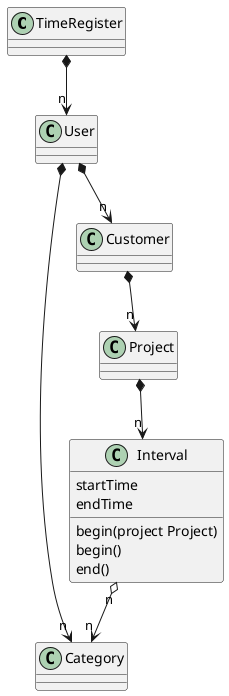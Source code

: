 @startuml

class TimeRegister
class User
class Project 
class Category
class Interval {
  startTime
  endTime
  begin(project Project)
  begin()
  end()
}
class Customer

TimeRegister *-down-> "n" User
User *-down-> "n" Customer
Customer *-down-> "n" Project
User *-down-> "n" Category
Project *-down-> "n" Interval
Interval "n" o-down-> "n" Category

@enduml
